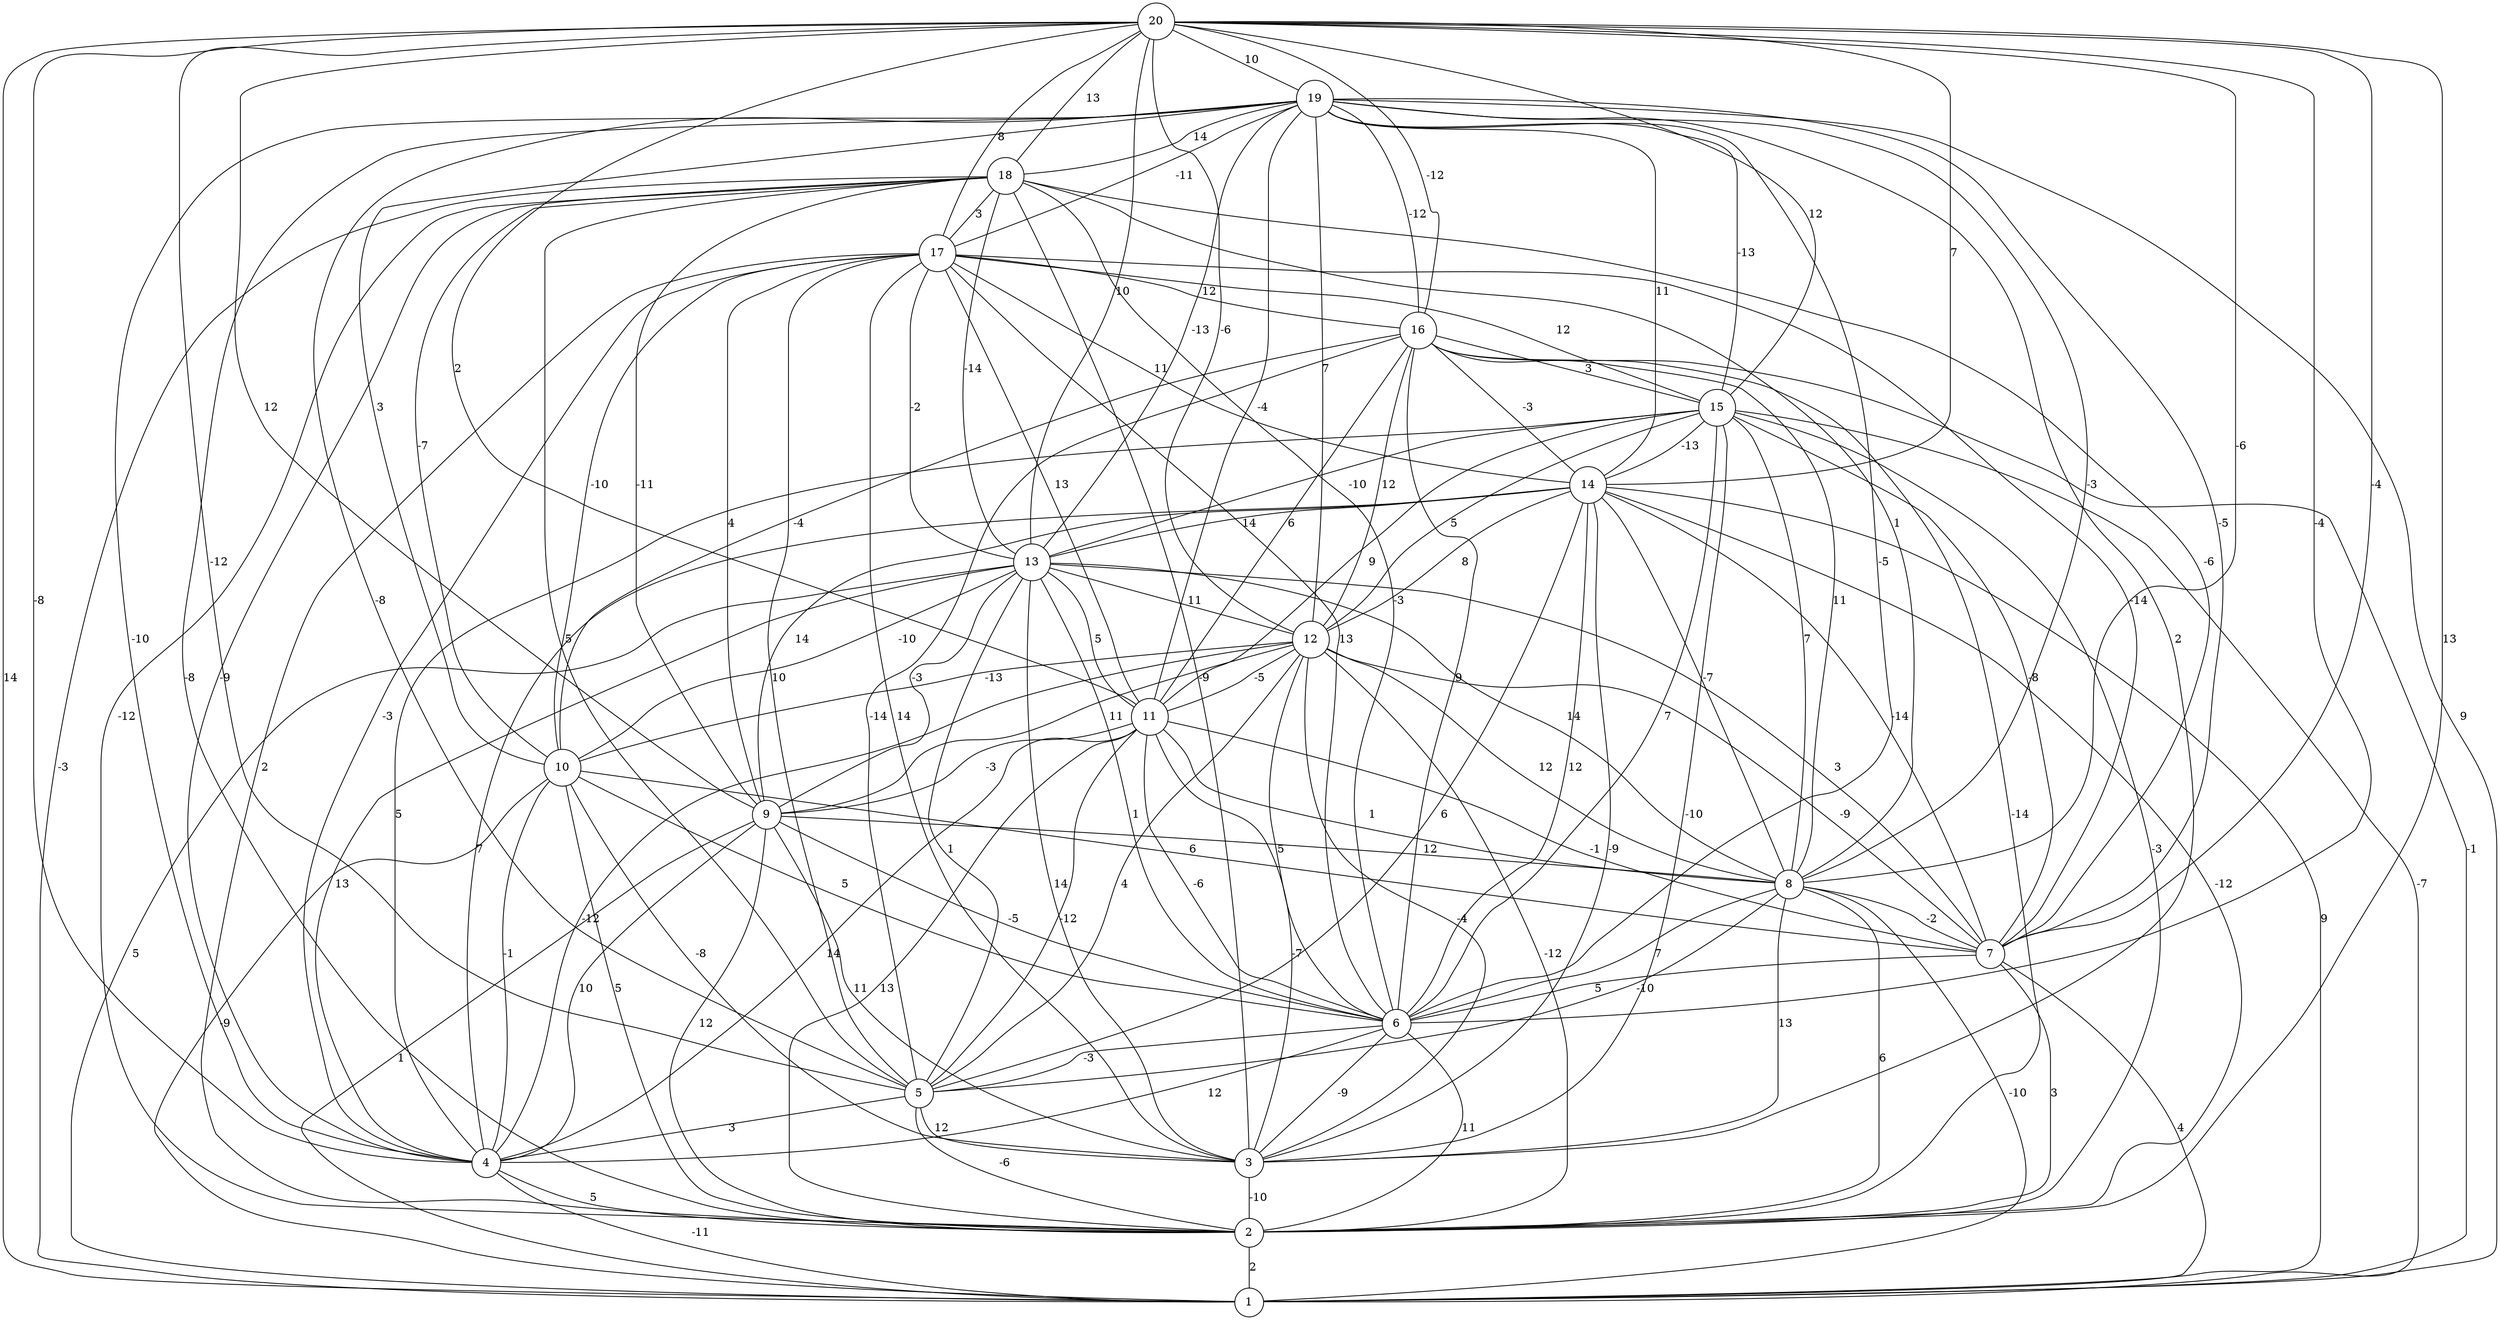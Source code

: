 graph { 
	 fontname="Helvetica,Arial,sans-serif" 
	 node [shape = circle]; 
	 20 -- 1 [label = "14"];
	 20 -- 2 [label = "13"];
	 20 -- 4 [label = "-8"];
	 20 -- 5 [label = "-12"];
	 20 -- 6 [label = "-4"];
	 20 -- 7 [label = "-4"];
	 20 -- 8 [label = "-6"];
	 20 -- 9 [label = "12"];
	 20 -- 11 [label = "2"];
	 20 -- 12 [label = "-6"];
	 20 -- 13 [label = "10"];
	 20 -- 14 [label = "7"];
	 20 -- 15 [label = "12"];
	 20 -- 16 [label = "-12"];
	 20 -- 17 [label = "8"];
	 20 -- 18 [label = "13"];
	 20 -- 19 [label = "10"];
	 19 -- 1 [label = "9"];
	 19 -- 2 [label = "-8"];
	 19 -- 3 [label = "2"];
	 19 -- 4 [label = "-10"];
	 19 -- 5 [label = "-8"];
	 19 -- 6 [label = "-5"];
	 19 -- 7 [label = "-5"];
	 19 -- 8 [label = "-3"];
	 19 -- 10 [label = "3"];
	 19 -- 11 [label = "-4"];
	 19 -- 12 [label = "7"];
	 19 -- 13 [label = "-13"];
	 19 -- 14 [label = "11"];
	 19 -- 15 [label = "-13"];
	 19 -- 16 [label = "-12"];
	 19 -- 17 [label = "-11"];
	 19 -- 18 [label = "14"];
	 18 -- 1 [label = "-3"];
	 18 -- 2 [label = "-12"];
	 18 -- 3 [label = "-9"];
	 18 -- 4 [label = "-9"];
	 18 -- 5 [label = "5"];
	 18 -- 6 [label = "-3"];
	 18 -- 7 [label = "-6"];
	 18 -- 8 [label = "1"];
	 18 -- 9 [label = "-11"];
	 18 -- 10 [label = "-7"];
	 18 -- 13 [label = "-14"];
	 18 -- 17 [label = "3"];
	 17 -- 2 [label = "2"];
	 17 -- 3 [label = "14"];
	 17 -- 4 [label = "-3"];
	 17 -- 5 [label = "10"];
	 17 -- 6 [label = "13"];
	 17 -- 7 [label = "-14"];
	 17 -- 9 [label = "4"];
	 17 -- 10 [label = "-10"];
	 17 -- 11 [label = "13"];
	 17 -- 13 [label = "-2"];
	 17 -- 14 [label = "11"];
	 17 -- 15 [label = "12"];
	 17 -- 16 [label = "12"];
	 16 -- 1 [label = "-1"];
	 16 -- 2 [label = "-14"];
	 16 -- 5 [label = "-14"];
	 16 -- 6 [label = "9"];
	 16 -- 8 [label = "11"];
	 16 -- 10 [label = "-4"];
	 16 -- 11 [label = "6"];
	 16 -- 12 [label = "12"];
	 16 -- 14 [label = "-3"];
	 16 -- 15 [label = "3"];
	 15 -- 1 [label = "-7"];
	 15 -- 2 [label = "-3"];
	 15 -- 3 [label = "-10"];
	 15 -- 4 [label = "5"];
	 15 -- 6 [label = "7"];
	 15 -- 7 [label = "-8"];
	 15 -- 8 [label = "7"];
	 15 -- 11 [label = "9"];
	 15 -- 12 [label = "5"];
	 15 -- 13 [label = "-10"];
	 15 -- 14 [label = "-13"];
	 14 -- 1 [label = "9"];
	 14 -- 2 [label = "-12"];
	 14 -- 3 [label = "-9"];
	 14 -- 4 [label = "7"];
	 14 -- 5 [label = "6"];
	 14 -- 6 [label = "12"];
	 14 -- 7 [label = "-14"];
	 14 -- 8 [label = "-7"];
	 14 -- 9 [label = "14"];
	 14 -- 12 [label = "8"];
	 14 -- 13 [label = "14"];
	 13 -- 1 [label = "5"];
	 13 -- 3 [label = "14"];
	 13 -- 4 [label = "13"];
	 13 -- 5 [label = "1"];
	 13 -- 6 [label = "1"];
	 13 -- 7 [label = "3"];
	 13 -- 8 [label = "14"];
	 13 -- 9 [label = "-3"];
	 13 -- 10 [label = "-10"];
	 13 -- 11 [label = "5"];
	 13 -- 12 [label = "11"];
	 12 -- 2 [label = "-12"];
	 12 -- 3 [label = "-4"];
	 12 -- 4 [label = "-12"];
	 12 -- 5 [label = "4"];
	 12 -- 6 [label = "5"];
	 12 -- 7 [label = "-9"];
	 12 -- 8 [label = "12"];
	 12 -- 9 [label = "11"];
	 12 -- 10 [label = "-13"];
	 12 -- 11 [label = "-5"];
	 11 -- 2 [label = "13"];
	 11 -- 3 [label = "-7"];
	 11 -- 4 [label = "14"];
	 11 -- 5 [label = "-12"];
	 11 -- 6 [label = "-6"];
	 11 -- 7 [label = "-1"];
	 11 -- 8 [label = "1"];
	 11 -- 9 [label = "-3"];
	 10 -- 1 [label = "-9"];
	 10 -- 2 [label = "5"];
	 10 -- 3 [label = "-8"];
	 10 -- 4 [label = "-1"];
	 10 -- 6 [label = "5"];
	 10 -- 7 [label = "6"];
	 9 -- 1 [label = "1"];
	 9 -- 2 [label = "12"];
	 9 -- 3 [label = "11"];
	 9 -- 4 [label = "10"];
	 9 -- 6 [label = "-5"];
	 9 -- 8 [label = "12"];
	 8 -- 1 [label = "-10"];
	 8 -- 2 [label = "6"];
	 8 -- 3 [label = "13"];
	 8 -- 5 [label = "-10"];
	 8 -- 6 [label = "7"];
	 8 -- 7 [label = "-2"];
	 7 -- 1 [label = "4"];
	 7 -- 2 [label = "3"];
	 7 -- 6 [label = "5"];
	 6 -- 2 [label = "11"];
	 6 -- 3 [label = "-9"];
	 6 -- 4 [label = "12"];
	 6 -- 5 [label = "-3"];
	 5 -- 2 [label = "-6"];
	 5 -- 3 [label = "12"];
	 5 -- 4 [label = "3"];
	 4 -- 1 [label = "-11"];
	 4 -- 2 [label = "5"];
	 3 -- 2 [label = "-10"];
	 2 -- 1 [label = "2"];
	 1;
	 2;
	 3;
	 4;
	 5;
	 6;
	 7;
	 8;
	 9;
	 10;
	 11;
	 12;
	 13;
	 14;
	 15;
	 16;
	 17;
	 18;
	 19;
	 20;
}
